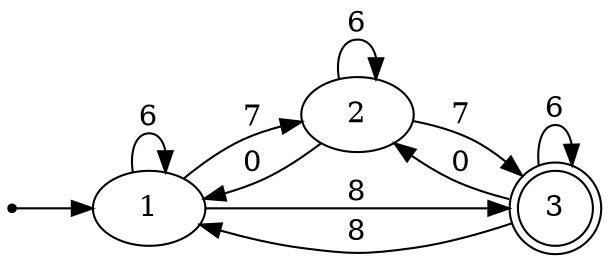 digraph{

rankdir=LR;
inic[shape=point];

inic->1;

1->1 [label="6"];
1->2 [label="7"];
1->3 [label="8"];
2->1 [label="0"];
2->2 [label="6"];
2->3 [label="7"];
3->1 [label="8"];
3->2 [label="0"];
3->3 [label="6"];

3[shape=doublecircle];
}

